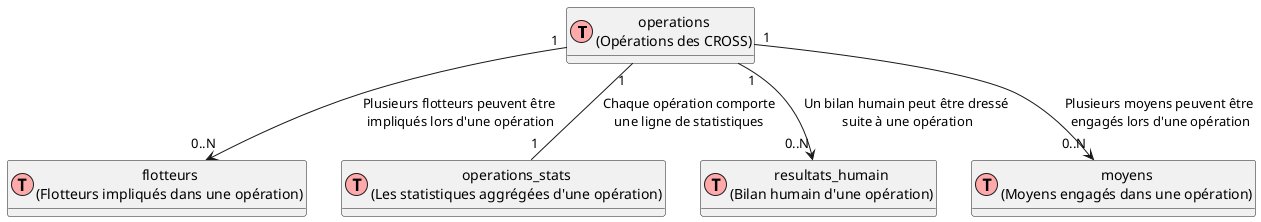 @startuml
' Ceci est un fichier PlantUML http://plantuml.com
' Il est possible de générer le graphique en ligne https://www.planttext.com
!define Table(name,desc) class name as "desc" << (T, #FFAAAA) >>
hide methods
hide stereotypes


Table(operations, "operations\n(Opérations des CROSS)")
Table(flotteurs, "flotteurs\n(Flotteurs impliqués dans une opération)")
Table(operations_stats, "operations_stats\n(Les statistiques aggrégées d'une opération)")
Table(resultats_humain, "resultats_humain\n(Bilan humain d'une opération)")
Table(moyens, "moyens\n(Moyens engagés dans une opération)")


operations "1" -- "1" operations_stats : "Chaque opération comporte\nune ligne de statistiques"
operations "1" --> "0..N" flotteurs : "Plusieurs flotteurs peuvent être\n impliqués lors d'une opération"
operations "1" --> "0..N" resultats_humain : "Un bilan humain peut être dressé\n suite à une opération"
operations "1" --> "0..N" moyens : "Plusieurs moyens peuvent être\n engagés lors d'une opération"
@enduml
